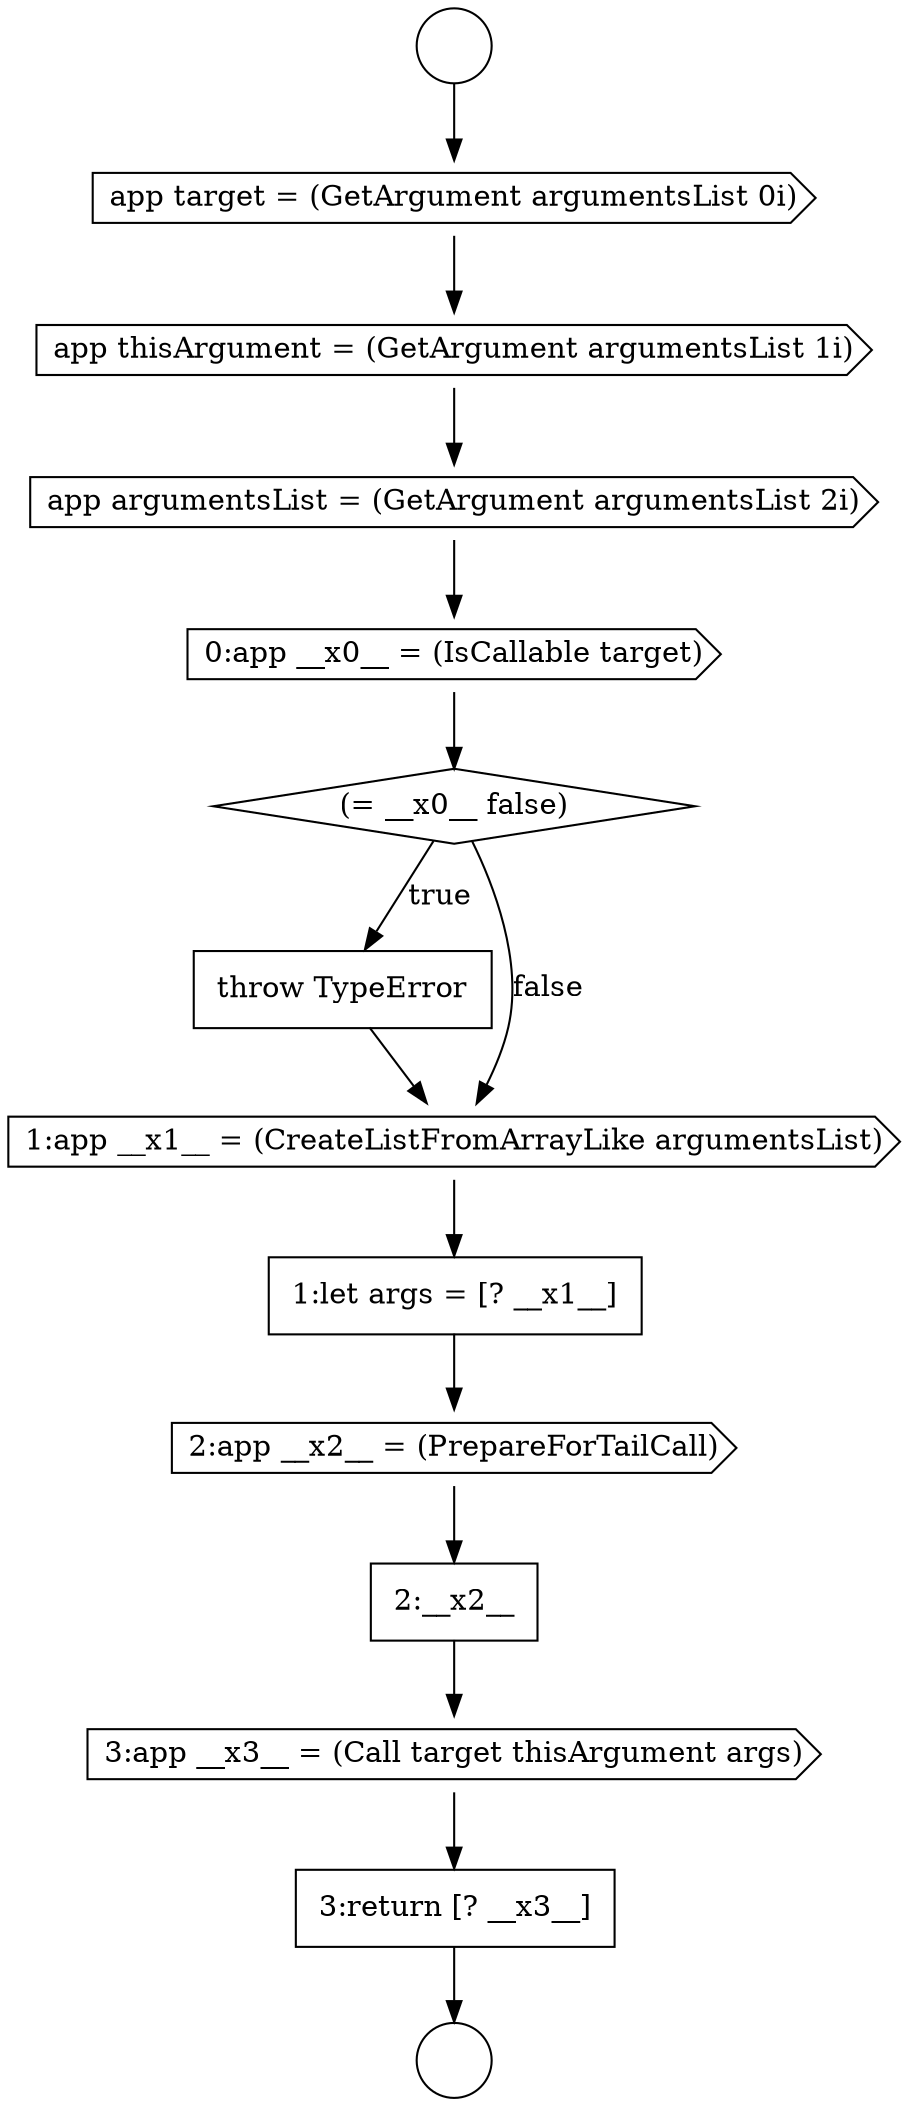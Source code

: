 digraph {
  node16688 [shape=cds, label=<<font color="black">0:app __x0__ = (IsCallable target)</font>> color="black" fillcolor="white" style=filled]
  node16693 [shape=cds, label=<<font color="black">2:app __x2__ = (PrepareForTailCall)</font>> color="black" fillcolor="white" style=filled]
  node16687 [shape=cds, label=<<font color="black">app argumentsList = (GetArgument argumentsList 2i)</font>> color="black" fillcolor="white" style=filled]
  node16683 [shape=circle label=" " color="black" fillcolor="white" style=filled]
  node16690 [shape=none, margin=0, label=<<font color="black">
    <table border="0" cellborder="1" cellspacing="0" cellpadding="10">
      <tr><td align="left">throw TypeError</td></tr>
    </table>
  </font>> color="black" fillcolor="white" style=filled]
  node16694 [shape=none, margin=0, label=<<font color="black">
    <table border="0" cellborder="1" cellspacing="0" cellpadding="10">
      <tr><td align="left">2:__x2__</td></tr>
    </table>
  </font>> color="black" fillcolor="white" style=filled]
  node16691 [shape=cds, label=<<font color="black">1:app __x1__ = (CreateListFromArrayLike argumentsList)</font>> color="black" fillcolor="white" style=filled]
  node16686 [shape=cds, label=<<font color="black">app thisArgument = (GetArgument argumentsList 1i)</font>> color="black" fillcolor="white" style=filled]
  node16695 [shape=cds, label=<<font color="black">3:app __x3__ = (Call target thisArgument args)</font>> color="black" fillcolor="white" style=filled]
  node16692 [shape=none, margin=0, label=<<font color="black">
    <table border="0" cellborder="1" cellspacing="0" cellpadding="10">
      <tr><td align="left">1:let args = [? __x1__]</td></tr>
    </table>
  </font>> color="black" fillcolor="white" style=filled]
  node16685 [shape=cds, label=<<font color="black">app target = (GetArgument argumentsList 0i)</font>> color="black" fillcolor="white" style=filled]
  node16696 [shape=none, margin=0, label=<<font color="black">
    <table border="0" cellborder="1" cellspacing="0" cellpadding="10">
      <tr><td align="left">3:return [? __x3__]</td></tr>
    </table>
  </font>> color="black" fillcolor="white" style=filled]
  node16684 [shape=circle label=" " color="black" fillcolor="white" style=filled]
  node16689 [shape=diamond, label=<<font color="black">(= __x0__ false)</font>> color="black" fillcolor="white" style=filled]
  node16689 -> node16690 [label=<<font color="black">true</font>> color="black"]
  node16689 -> node16691 [label=<<font color="black">false</font>> color="black"]
  node16692 -> node16693 [ color="black"]
  node16685 -> node16686 [ color="black"]
  node16686 -> node16687 [ color="black"]
  node16690 -> node16691 [ color="black"]
  node16696 -> node16684 [ color="black"]
  node16683 -> node16685 [ color="black"]
  node16688 -> node16689 [ color="black"]
  node16687 -> node16688 [ color="black"]
  node16691 -> node16692 [ color="black"]
  node16695 -> node16696 [ color="black"]
  node16694 -> node16695 [ color="black"]
  node16693 -> node16694 [ color="black"]
}
